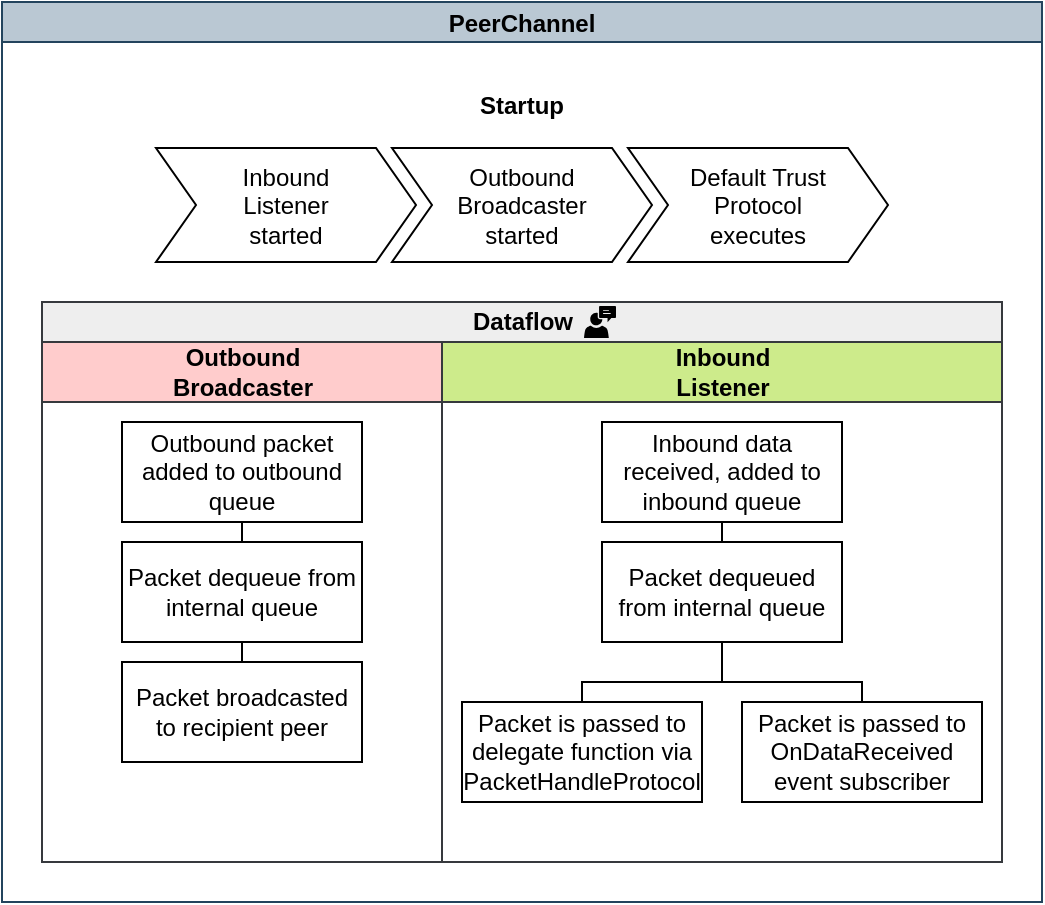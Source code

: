 <mxfile version="26.1.0">
  <diagram name="Page-1" id="zzW3G3pLdSQulo9JD9sm">
    <mxGraphModel dx="591" dy="738" grid="1" gridSize="10" guides="1" tooltips="1" connect="1" arrows="1" fold="1" page="1" pageScale="1" pageWidth="850" pageHeight="1100" math="0" shadow="0">
      <root>
        <mxCell id="0" />
        <mxCell id="1" parent="0" />
        <mxCell id="kOs6otqIvlnLuJ171Z55-13" value="PeerChannel" style="swimlane;startSize=20;horizontal=1;containerType=tree;swimlaneFillColor=default;fillColor=#bac8d3;strokeColor=#23445d;" vertex="1" parent="1">
          <mxGeometry x="40" y="200" width="520" height="450" as="geometry" />
        </mxCell>
        <mxCell id="kOs6otqIvlnLuJ171Z55-17" value="Dataflow" style="swimlane;childLayout=stackLayout;resizeParent=1;resizeParentMax=0;startSize=20;html=1;fillColor=#eeeeee;strokeColor=#36393d;" vertex="1" parent="kOs6otqIvlnLuJ171Z55-13">
          <mxGeometry x="20" y="150" width="480" height="280" as="geometry" />
        </mxCell>
        <mxCell id="kOs6otqIvlnLuJ171Z55-18" value="&lt;div&gt;Outbound&lt;/div&gt;&lt;div&gt;Broadcaster&lt;/div&gt;" style="swimlane;startSize=30;html=1;fillColor=#ffcccc;strokeColor=#36393d;" vertex="1" parent="kOs6otqIvlnLuJ171Z55-17">
          <mxGeometry y="20" width="200" height="260" as="geometry" />
        </mxCell>
        <mxCell id="kOs6otqIvlnLuJ171Z55-31" style="edgeStyle=orthogonalEdgeStyle;rounded=0;orthogonalLoop=1;jettySize=auto;html=1;exitX=0.5;exitY=1;exitDx=0;exitDy=0;entryX=0.5;entryY=0;entryDx=0;entryDy=0;endArrow=none;startFill=0;" edge="1" parent="kOs6otqIvlnLuJ171Z55-18" source="kOs6otqIvlnLuJ171Z55-28" target="kOs6otqIvlnLuJ171Z55-29">
          <mxGeometry relative="1" as="geometry" />
        </mxCell>
        <mxCell id="kOs6otqIvlnLuJ171Z55-28" value="Outbound packet added to outbound queue" style="rounded=0;whiteSpace=wrap;html=1;" vertex="1" parent="kOs6otqIvlnLuJ171Z55-18">
          <mxGeometry x="40" y="40" width="120" height="50" as="geometry" />
        </mxCell>
        <mxCell id="kOs6otqIvlnLuJ171Z55-32" style="edgeStyle=orthogonalEdgeStyle;rounded=0;orthogonalLoop=1;jettySize=auto;html=1;exitX=0.5;exitY=1;exitDx=0;exitDy=0;entryX=0.5;entryY=0;entryDx=0;entryDy=0;endArrow=none;startFill=0;" edge="1" parent="kOs6otqIvlnLuJ171Z55-18" source="kOs6otqIvlnLuJ171Z55-29" target="kOs6otqIvlnLuJ171Z55-30">
          <mxGeometry relative="1" as="geometry" />
        </mxCell>
        <mxCell id="kOs6otqIvlnLuJ171Z55-29" value="Packet dequeue from internal queue" style="rounded=0;whiteSpace=wrap;html=1;" vertex="1" parent="kOs6otqIvlnLuJ171Z55-18">
          <mxGeometry x="40" y="100" width="120" height="50" as="geometry" />
        </mxCell>
        <mxCell id="kOs6otqIvlnLuJ171Z55-30" value="Packet broadcasted to recipient peer" style="rounded=0;whiteSpace=wrap;html=1;" vertex="1" parent="kOs6otqIvlnLuJ171Z55-18">
          <mxGeometry x="40" y="160" width="120" height="50" as="geometry" />
        </mxCell>
        <mxCell id="kOs6otqIvlnLuJ171Z55-19" value="&lt;div&gt;Inbound&lt;/div&gt;&lt;div&gt;Listener&lt;/div&gt;" style="swimlane;startSize=30;html=1;fillColor=#cdeb8b;strokeColor=#36393d;" vertex="1" parent="kOs6otqIvlnLuJ171Z55-17">
          <mxGeometry x="200" y="20" width="280" height="260" as="geometry" />
        </mxCell>
        <mxCell id="kOs6otqIvlnLuJ171Z55-25" style="edgeStyle=orthogonalEdgeStyle;rounded=0;orthogonalLoop=1;jettySize=auto;html=1;exitX=0.5;exitY=1;exitDx=0;exitDy=0;endArrow=none;startFill=0;" edge="1" parent="kOs6otqIvlnLuJ171Z55-19" source="kOs6otqIvlnLuJ171Z55-21">
          <mxGeometry relative="1" as="geometry">
            <mxPoint x="140" y="100" as="targetPoint" />
          </mxGeometry>
        </mxCell>
        <mxCell id="kOs6otqIvlnLuJ171Z55-21" value="&lt;div&gt;Inbound data received, added to inbound queue&lt;/div&gt;" style="rounded=0;whiteSpace=wrap;html=1;" vertex="1" parent="kOs6otqIvlnLuJ171Z55-19">
          <mxGeometry x="80" y="40" width="120" height="50" as="geometry" />
        </mxCell>
        <mxCell id="kOs6otqIvlnLuJ171Z55-26" style="edgeStyle=orthogonalEdgeStyle;rounded=0;orthogonalLoop=1;jettySize=auto;html=1;entryX=0.5;entryY=0;entryDx=0;entryDy=0;endArrow=none;startFill=0;" edge="1" parent="kOs6otqIvlnLuJ171Z55-19" source="kOs6otqIvlnLuJ171Z55-22" target="kOs6otqIvlnLuJ171Z55-23">
          <mxGeometry relative="1" as="geometry" />
        </mxCell>
        <mxCell id="kOs6otqIvlnLuJ171Z55-27" style="edgeStyle=orthogonalEdgeStyle;rounded=0;orthogonalLoop=1;jettySize=auto;html=1;entryX=0.5;entryY=0;entryDx=0;entryDy=0;endArrow=none;startFill=0;" edge="1" parent="kOs6otqIvlnLuJ171Z55-19" source="kOs6otqIvlnLuJ171Z55-22" target="kOs6otqIvlnLuJ171Z55-24">
          <mxGeometry relative="1" as="geometry" />
        </mxCell>
        <mxCell id="kOs6otqIvlnLuJ171Z55-22" value="Packet dequeued from internal queue" style="rounded=0;whiteSpace=wrap;html=1;" vertex="1" parent="kOs6otqIvlnLuJ171Z55-19">
          <mxGeometry x="80" y="100" width="120" height="50" as="geometry" />
        </mxCell>
        <mxCell id="kOs6otqIvlnLuJ171Z55-23" value="Packet is passed to delegate function via PacketHandleProtocol" style="rounded=0;whiteSpace=wrap;html=1;" vertex="1" parent="kOs6otqIvlnLuJ171Z55-19">
          <mxGeometry x="10" y="180" width="120" height="50" as="geometry" />
        </mxCell>
        <mxCell id="kOs6otqIvlnLuJ171Z55-24" value="Packet is passed to OnDataReceived event subscriber" style="rounded=0;whiteSpace=wrap;html=1;" vertex="1" parent="kOs6otqIvlnLuJ171Z55-19">
          <mxGeometry x="150" y="180" width="120" height="50" as="geometry" />
        </mxCell>
        <mxCell id="kOs6otqIvlnLuJ171Z55-37" value="" style="sketch=0;pointerEvents=1;shadow=0;dashed=0;html=1;strokeColor=none;fillColor=#000000;labelPosition=center;verticalLabelPosition=bottom;verticalAlign=top;outlineConnect=0;align=center;shape=mxgraph.office.users.communications;" vertex="1" parent="kOs6otqIvlnLuJ171Z55-19">
          <mxGeometry x="71" y="-18" width="16" height="16" as="geometry" />
        </mxCell>
        <mxCell id="kOs6otqIvlnLuJ171Z55-33" value="Startup" style="swimlane;childLayout=stackLayout;horizontal=1;fillColor=none;horizontalStack=1;resizeParent=1;resizeParentMax=0;resizeLast=0;collapsible=0;strokeColor=none;stackBorder=10;stackSpacing=-12;resizable=1;align=center;points=[];whiteSpace=wrap;html=1;" vertex="1" parent="kOs6otqIvlnLuJ171Z55-13">
          <mxGeometry x="67" y="40" width="386" height="100" as="geometry" />
        </mxCell>
        <mxCell id="kOs6otqIvlnLuJ171Z55-34" value="&lt;div&gt;Inbound&lt;/div&gt;&lt;div&gt;Listener&lt;/div&gt;&lt;div&gt;started&lt;/div&gt;" style="shape=step;perimeter=stepPerimeter;fixedSize=1;points=[];whiteSpace=wrap;html=1;" vertex="1" parent="kOs6otqIvlnLuJ171Z55-33">
          <mxGeometry x="10" y="33" width="130" height="57" as="geometry" />
        </mxCell>
        <mxCell id="kOs6otqIvlnLuJ171Z55-35" value="&lt;div&gt;Outbound&lt;/div&gt;&lt;div&gt;Broadcaster&lt;/div&gt;&lt;div&gt;started&lt;/div&gt;" style="shape=step;perimeter=stepPerimeter;fixedSize=1;points=[];whiteSpace=wrap;html=1;" vertex="1" parent="kOs6otqIvlnLuJ171Z55-33">
          <mxGeometry x="128" y="33" width="130" height="57" as="geometry" />
        </mxCell>
        <mxCell id="kOs6otqIvlnLuJ171Z55-36" value="&lt;div&gt;Default Trust&lt;/div&gt;&lt;div&gt;Protocol&lt;/div&gt;&lt;div&gt;executes&lt;/div&gt;" style="shape=step;perimeter=stepPerimeter;fixedSize=1;points=[];whiteSpace=wrap;html=1;" vertex="1" parent="kOs6otqIvlnLuJ171Z55-33">
          <mxGeometry x="246" y="33" width="130" height="57" as="geometry" />
        </mxCell>
      </root>
    </mxGraphModel>
  </diagram>
</mxfile>

